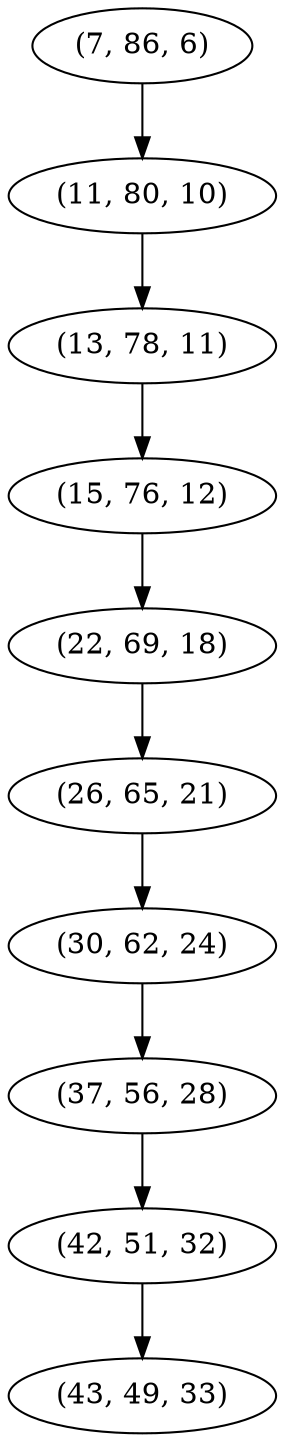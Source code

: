digraph tree {
    "(7, 86, 6)";
    "(11, 80, 10)";
    "(13, 78, 11)";
    "(15, 76, 12)";
    "(22, 69, 18)";
    "(26, 65, 21)";
    "(30, 62, 24)";
    "(37, 56, 28)";
    "(42, 51, 32)";
    "(43, 49, 33)";
    "(7, 86, 6)" -> "(11, 80, 10)";
    "(11, 80, 10)" -> "(13, 78, 11)";
    "(13, 78, 11)" -> "(15, 76, 12)";
    "(15, 76, 12)" -> "(22, 69, 18)";
    "(22, 69, 18)" -> "(26, 65, 21)";
    "(26, 65, 21)" -> "(30, 62, 24)";
    "(30, 62, 24)" -> "(37, 56, 28)";
    "(37, 56, 28)" -> "(42, 51, 32)";
    "(42, 51, 32)" -> "(43, 49, 33)";
}
